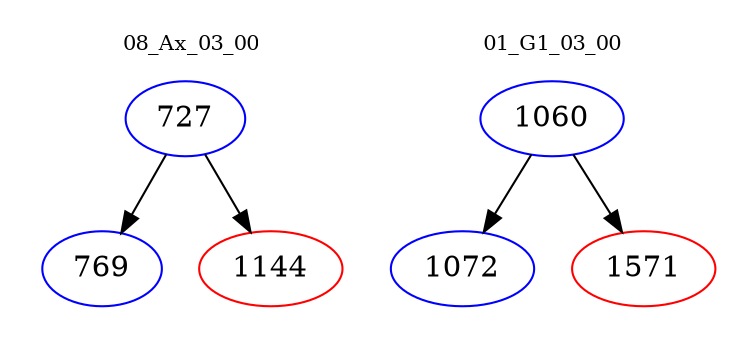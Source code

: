 digraph{
subgraph cluster_0 {
color = white
label = "08_Ax_03_00";
fontsize=10;
T0_727 [label="727", color="blue"]
T0_727 -> T0_769 [color="black"]
T0_769 [label="769", color="blue"]
T0_727 -> T0_1144 [color="black"]
T0_1144 [label="1144", color="red"]
}
subgraph cluster_1 {
color = white
label = "01_G1_03_00";
fontsize=10;
T1_1060 [label="1060", color="blue"]
T1_1060 -> T1_1072 [color="black"]
T1_1072 [label="1072", color="blue"]
T1_1060 -> T1_1571 [color="black"]
T1_1571 [label="1571", color="red"]
}
}
